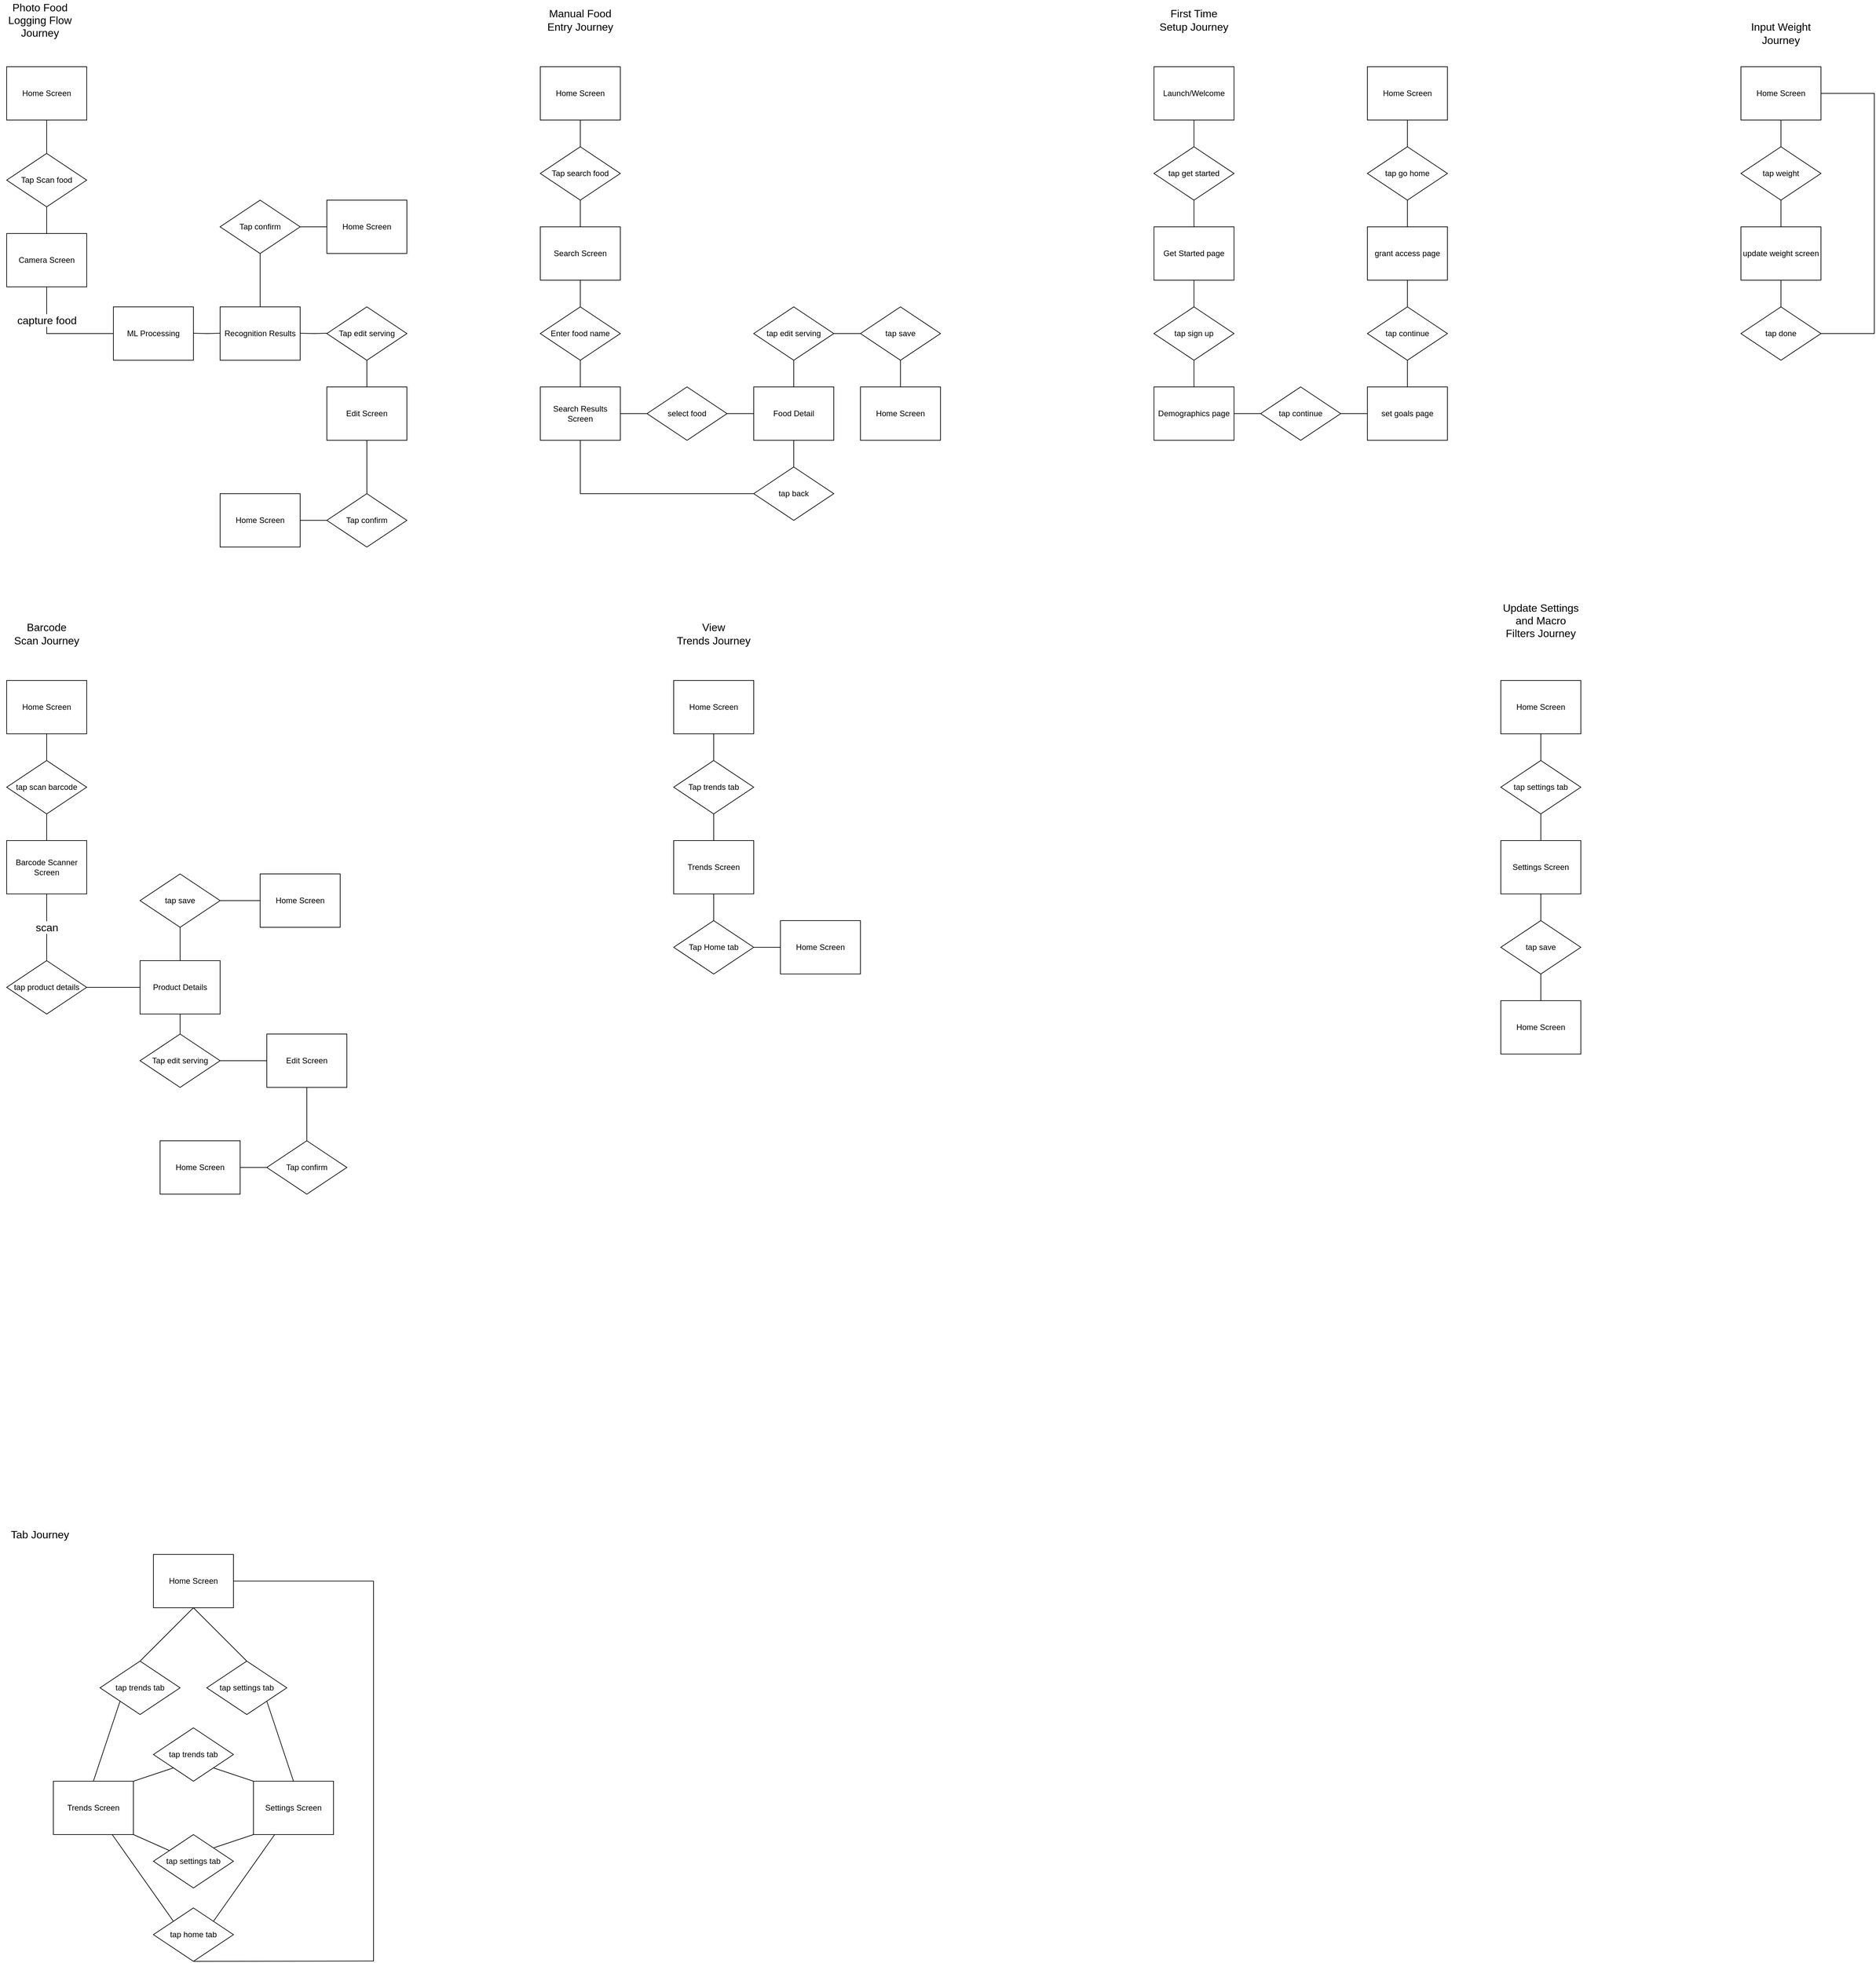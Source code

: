 <mxfile version="28.2.5">
  <diagram name="Page-1" id="edf60f1a-56cd-e834-aa8a-f176f3a09ee4">
    <mxGraphModel dx="2148" dy="2259" grid="1" gridSize="10" guides="1" tooltips="1" connect="1" arrows="1" fold="1" page="1" pageScale="1" pageWidth="1100" pageHeight="850" background="none" math="0" shadow="0">
      <root>
        <mxCell id="0" />
        <mxCell id="1" parent="0" />
        <mxCell id="I1qp1B10hW0mDUIW9-Jv-5" style="edgeStyle=orthogonalEdgeStyle;rounded=0;orthogonalLoop=1;jettySize=auto;html=1;exitX=0.5;exitY=1;exitDx=0;exitDy=0;entryX=0.5;entryY=0;entryDx=0;entryDy=0;endArrow=none;endFill=0;" edge="1" parent="1" source="0BhQRku9kcQ7Qq6cpFIh-1" target="I1qp1B10hW0mDUIW9-Jv-4">
          <mxGeometry relative="1" as="geometry" />
        </mxCell>
        <mxCell id="0BhQRku9kcQ7Qq6cpFIh-1" value="Home Screen" style="rounded=0;whiteSpace=wrap;html=1;" parent="1" vertex="1">
          <mxGeometry x="80" y="-720" width="120" height="80" as="geometry" />
        </mxCell>
        <mxCell id="0BhQRku9kcQ7Qq6cpFIh-3" value="&lt;font style=&quot;font-size: 16px;&quot;&gt;Photo Food Logging Flow Journey&lt;/font&gt;" style="text;html=1;align=center;verticalAlign=middle;whiteSpace=wrap;rounded=0;" parent="1" vertex="1">
          <mxGeometry x="70" y="-820" width="120" height="60" as="geometry" />
        </mxCell>
        <mxCell id="UQSMR9rfrxmfWVXOI2dR-3" value="Camera Screen" style="rounded=0;whiteSpace=wrap;html=1;" parent="1" vertex="1">
          <mxGeometry x="80" y="-470" width="120" height="80" as="geometry" />
        </mxCell>
        <mxCell id="UQSMR9rfrxmfWVXOI2dR-6" value="capture food" style="edgeStyle=orthogonalEdgeStyle;rounded=0;orthogonalLoop=1;jettySize=auto;html=1;exitX=0.5;exitY=1;exitDx=0;exitDy=0;entryX=0;entryY=0.5;entryDx=0;entryDy=0;fontSize=16;endArrow=none;endFill=0;" parent="1" source="UQSMR9rfrxmfWVXOI2dR-3" target="UQSMR9rfrxmfWVXOI2dR-7" edge="1">
          <mxGeometry x="-0.412" relative="1" as="geometry">
            <mxPoint x="139.5" y="-400" as="sourcePoint" />
            <mxPoint x="139.5" y="-360" as="targetPoint" />
            <mxPoint as="offset" />
          </mxGeometry>
        </mxCell>
        <mxCell id="UQSMR9rfrxmfWVXOI2dR-7" value="ML Processing" style="rounded=0;whiteSpace=wrap;html=1;" parent="1" vertex="1">
          <mxGeometry x="240" y="-360" width="120" height="80" as="geometry" />
        </mxCell>
        <mxCell id="I1qp1B10hW0mDUIW9-Jv-2" style="edgeStyle=orthogonalEdgeStyle;rounded=0;orthogonalLoop=1;jettySize=auto;html=1;exitX=0.5;exitY=0;exitDx=0;exitDy=0;entryX=0.5;entryY=1;entryDx=0;entryDy=0;endArrow=none;endFill=0;" edge="1" parent="1" source="UQSMR9rfrxmfWVXOI2dR-11" target="I1qp1B10hW0mDUIW9-Jv-1">
          <mxGeometry relative="1" as="geometry" />
        </mxCell>
        <mxCell id="UQSMR9rfrxmfWVXOI2dR-11" value="Recognition Results" style="rounded=0;whiteSpace=wrap;html=1;" parent="1" vertex="1">
          <mxGeometry x="400" y="-360" width="120" height="80" as="geometry" />
        </mxCell>
        <mxCell id="I1qp1B10hW0mDUIW9-Jv-8" style="edgeStyle=orthogonalEdgeStyle;rounded=0;orthogonalLoop=1;jettySize=auto;html=1;exitX=0.5;exitY=1;exitDx=0;exitDy=0;entryX=0.5;entryY=0;entryDx=0;entryDy=0;endArrow=none;endFill=0;" edge="1" parent="1" source="UQSMR9rfrxmfWVXOI2dR-12" target="UQSMR9rfrxmfWVXOI2dR-22">
          <mxGeometry relative="1" as="geometry" />
        </mxCell>
        <mxCell id="UQSMR9rfrxmfWVXOI2dR-12" value="Tap edit serving" style="rhombus;whiteSpace=wrap;html=1;" parent="1" vertex="1">
          <mxGeometry x="560" y="-360" width="120" height="80" as="geometry" />
        </mxCell>
        <mxCell id="UQSMR9rfrxmfWVXOI2dR-13" style="edgeStyle=orthogonalEdgeStyle;rounded=0;orthogonalLoop=1;jettySize=auto;html=1;exitX=1;exitY=0.5;exitDx=0;exitDy=0;entryX=0;entryY=0.5;entryDx=0;entryDy=0;endArrow=none;endFill=0;" parent="1" edge="1">
          <mxGeometry relative="1" as="geometry">
            <mxPoint x="360" y="-320.5" as="sourcePoint" />
            <mxPoint x="400" y="-320.5" as="targetPoint" />
          </mxGeometry>
        </mxCell>
        <mxCell id="UQSMR9rfrxmfWVXOI2dR-16" style="edgeStyle=orthogonalEdgeStyle;rounded=0;orthogonalLoop=1;jettySize=auto;html=1;exitX=1;exitY=0.5;exitDx=0;exitDy=0;entryX=0;entryY=0.5;entryDx=0;entryDy=0;endArrow=none;endFill=0;" parent="1" edge="1">
          <mxGeometry relative="1" as="geometry">
            <mxPoint x="520" y="-320.5" as="sourcePoint" />
            <mxPoint x="560" y="-320.5" as="targetPoint" />
          </mxGeometry>
        </mxCell>
        <mxCell id="UQSMR9rfrxmfWVXOI2dR-20" value="Home Screen" style="rounded=0;whiteSpace=wrap;html=1;" parent="1" vertex="1">
          <mxGeometry x="560" y="-520" width="120" height="80" as="geometry" />
        </mxCell>
        <mxCell id="I1qp1B10hW0mDUIW9-Jv-10" style="edgeStyle=orthogonalEdgeStyle;rounded=0;orthogonalLoop=1;jettySize=auto;html=1;exitX=0.5;exitY=1;exitDx=0;exitDy=0;entryX=0.5;entryY=0;entryDx=0;entryDy=0;endArrow=none;endFill=0;" edge="1" parent="1" source="UQSMR9rfrxmfWVXOI2dR-22" target="I1qp1B10hW0mDUIW9-Jv-9">
          <mxGeometry relative="1" as="geometry" />
        </mxCell>
        <mxCell id="UQSMR9rfrxmfWVXOI2dR-22" value="Edit Screen" style="rounded=0;whiteSpace=wrap;html=1;" parent="1" vertex="1">
          <mxGeometry x="560" y="-240" width="120" height="80" as="geometry" />
        </mxCell>
        <mxCell id="UQSMR9rfrxmfWVXOI2dR-31" value="Home Screen" style="rounded=0;whiteSpace=wrap;html=1;" parent="1" vertex="1">
          <mxGeometry x="400" y="-80" width="120" height="80" as="geometry" />
        </mxCell>
        <mxCell id="I1qp1B10hW0mDUIW9-Jv-13" style="edgeStyle=orthogonalEdgeStyle;rounded=0;orthogonalLoop=1;jettySize=auto;html=1;exitX=0.5;exitY=1;exitDx=0;exitDy=0;entryX=0.5;entryY=0;entryDx=0;entryDy=0;endArrow=none;endFill=0;" edge="1" parent="1" source="UQSMR9rfrxmfWVXOI2dR-36" target="I1qp1B10hW0mDUIW9-Jv-12">
          <mxGeometry relative="1" as="geometry" />
        </mxCell>
        <mxCell id="UQSMR9rfrxmfWVXOI2dR-36" value="Home Screen" style="rounded=0;whiteSpace=wrap;html=1;" parent="1" vertex="1">
          <mxGeometry x="880" y="-720" width="120" height="80" as="geometry" />
        </mxCell>
        <mxCell id="I1qp1B10hW0mDUIW9-Jv-17" style="edgeStyle=orthogonalEdgeStyle;rounded=0;orthogonalLoop=1;jettySize=auto;html=1;exitX=0.5;exitY=1;exitDx=0;exitDy=0;entryX=0.5;entryY=0;entryDx=0;entryDy=0;endArrow=none;endFill=0;" edge="1" parent="1" source="UQSMR9rfrxmfWVXOI2dR-38" target="I1qp1B10hW0mDUIW9-Jv-16">
          <mxGeometry relative="1" as="geometry" />
        </mxCell>
        <mxCell id="UQSMR9rfrxmfWVXOI2dR-38" value="Search Screen" style="rounded=0;whiteSpace=wrap;html=1;" parent="1" vertex="1">
          <mxGeometry x="880" y="-480" width="120" height="80" as="geometry" />
        </mxCell>
        <mxCell id="I1qp1B10hW0mDUIW9-Jv-22" style="edgeStyle=orthogonalEdgeStyle;rounded=0;orthogonalLoop=1;jettySize=auto;html=1;exitX=1;exitY=0.5;exitDx=0;exitDy=0;entryX=0;entryY=0.5;entryDx=0;entryDy=0;endArrow=none;endFill=0;" edge="1" parent="1" source="UQSMR9rfrxmfWVXOI2dR-43" target="I1qp1B10hW0mDUIW9-Jv-19">
          <mxGeometry relative="1" as="geometry" />
        </mxCell>
        <mxCell id="UQSMR9rfrxmfWVXOI2dR-43" value="Search Results Screen" style="rounded=0;whiteSpace=wrap;html=1;" parent="1" vertex="1">
          <mxGeometry x="880" y="-240" width="120" height="80" as="geometry" />
        </mxCell>
        <mxCell id="I1qp1B10hW0mDUIW9-Jv-25" style="edgeStyle=orthogonalEdgeStyle;rounded=0;orthogonalLoop=1;jettySize=auto;html=1;exitX=0.5;exitY=0;exitDx=0;exitDy=0;entryX=0.5;entryY=1;entryDx=0;entryDy=0;endArrow=none;endFill=0;" edge="1" parent="1" source="UQSMR9rfrxmfWVXOI2dR-44" target="I1qp1B10hW0mDUIW9-Jv-24">
          <mxGeometry relative="1" as="geometry" />
        </mxCell>
        <mxCell id="I1qp1B10hW0mDUIW9-Jv-29" style="edgeStyle=orthogonalEdgeStyle;rounded=0;orthogonalLoop=1;jettySize=auto;html=1;exitX=0.5;exitY=1;exitDx=0;exitDy=0;entryX=0.5;entryY=0;entryDx=0;entryDy=0;endArrow=none;endFill=0;" edge="1" parent="1" source="UQSMR9rfrxmfWVXOI2dR-44" target="I1qp1B10hW0mDUIW9-Jv-28">
          <mxGeometry relative="1" as="geometry" />
        </mxCell>
        <mxCell id="UQSMR9rfrxmfWVXOI2dR-44" value="Food Detail" style="rounded=0;whiteSpace=wrap;html=1;" parent="1" vertex="1">
          <mxGeometry x="1200" y="-240" width="120" height="80" as="geometry" />
        </mxCell>
        <mxCell id="UQSMR9rfrxmfWVXOI2dR-52" value="Home Screen" style="rounded=0;whiteSpace=wrap;html=1;" parent="1" vertex="1">
          <mxGeometry x="1360" y="-240" width="120" height="80" as="geometry" />
        </mxCell>
        <mxCell id="I1qp1B10hW0mDUIW9-Jv-27" style="edgeStyle=orthogonalEdgeStyle;rounded=0;orthogonalLoop=1;jettySize=auto;html=1;exitX=0.5;exitY=1;exitDx=0;exitDy=0;entryX=0.5;entryY=0;entryDx=0;entryDy=0;endArrow=none;endFill=0;" edge="1" parent="1" source="UQSMR9rfrxmfWVXOI2dR-66" target="UQSMR9rfrxmfWVXOI2dR-52">
          <mxGeometry relative="1" as="geometry" />
        </mxCell>
        <mxCell id="UQSMR9rfrxmfWVXOI2dR-66" value="tap save" style="rhombus;whiteSpace=wrap;html=1;" parent="1" vertex="1">
          <mxGeometry x="1360" y="-360" width="120" height="80" as="geometry" />
        </mxCell>
        <mxCell id="UQSMR9rfrxmfWVXOI2dR-71" value="&lt;font style=&quot;font-size: 16px;&quot;&gt;Manual Food Entry&amp;nbsp;&lt;/font&gt;&lt;span style=&quot;font-size: 16px;&quot;&gt;Journey&lt;/span&gt;" style="text;html=1;align=center;verticalAlign=middle;whiteSpace=wrap;rounded=0;" parent="1" vertex="1">
          <mxGeometry x="880" y="-820" width="120" height="60" as="geometry" />
        </mxCell>
        <mxCell id="I1qp1B10hW0mDUIW9-Jv-53" style="edgeStyle=orthogonalEdgeStyle;rounded=0;orthogonalLoop=1;jettySize=auto;html=1;exitX=0.5;exitY=1;exitDx=0;exitDy=0;entryX=0.5;entryY=0;entryDx=0;entryDy=0;endArrow=none;endFill=0;" edge="1" parent="1" source="UQSMR9rfrxmfWVXOI2dR-74" target="I1qp1B10hW0mDUIW9-Jv-52">
          <mxGeometry relative="1" as="geometry" />
        </mxCell>
        <mxCell id="UQSMR9rfrxmfWVXOI2dR-74" value="Home Screen" style="rounded=0;whiteSpace=wrap;html=1;" parent="1" vertex="1">
          <mxGeometry x="80" y="200" width="120" height="80" as="geometry" />
        </mxCell>
        <mxCell id="UQSMR9rfrxmfWVXOI2dR-80" value="scan" style="edgeStyle=orthogonalEdgeStyle;rounded=0;orthogonalLoop=1;jettySize=auto;html=1;exitX=0.5;exitY=1;exitDx=0;exitDy=0;entryX=0.5;entryY=0;entryDx=0;entryDy=0;fontSize=16;endArrow=none;endFill=0;" parent="1" source="UQSMR9rfrxmfWVXOI2dR-76" target="UQSMR9rfrxmfWVXOI2dR-77" edge="1">
          <mxGeometry relative="1" as="geometry" />
        </mxCell>
        <mxCell id="UQSMR9rfrxmfWVXOI2dR-76" value="Barcode Scanner Screen" style="rounded=0;whiteSpace=wrap;html=1;" parent="1" vertex="1">
          <mxGeometry x="80" y="440" width="120" height="80" as="geometry" />
        </mxCell>
        <mxCell id="I1qp1B10hW0mDUIW9-Jv-63" style="edgeStyle=orthogonalEdgeStyle;rounded=0;orthogonalLoop=1;jettySize=auto;html=1;exitX=1;exitY=0.5;exitDx=0;exitDy=0;entryX=0;entryY=0.5;entryDx=0;entryDy=0;endArrow=none;endFill=0;" edge="1" parent="1" source="UQSMR9rfrxmfWVXOI2dR-77" target="UQSMR9rfrxmfWVXOI2dR-82">
          <mxGeometry relative="1" as="geometry" />
        </mxCell>
        <mxCell id="UQSMR9rfrxmfWVXOI2dR-77" value="tap product details" style="rhombus;whiteSpace=wrap;html=1;" parent="1" vertex="1">
          <mxGeometry x="80" y="620" width="120" height="80" as="geometry" />
        </mxCell>
        <mxCell id="I1qp1B10hW0mDUIW9-Jv-66" style="edgeStyle=orthogonalEdgeStyle;rounded=0;orthogonalLoop=1;jettySize=auto;html=1;exitX=0.5;exitY=0;exitDx=0;exitDy=0;entryX=0.5;entryY=1;entryDx=0;entryDy=0;endArrow=none;endFill=0;" edge="1" parent="1" source="UQSMR9rfrxmfWVXOI2dR-82" target="I1qp1B10hW0mDUIW9-Jv-64">
          <mxGeometry relative="1" as="geometry" />
        </mxCell>
        <mxCell id="I1qp1B10hW0mDUIW9-Jv-74" style="edgeStyle=orthogonalEdgeStyle;rounded=0;orthogonalLoop=1;jettySize=auto;html=1;exitX=0.5;exitY=1;exitDx=0;exitDy=0;entryX=0.5;entryY=0;entryDx=0;entryDy=0;endArrow=none;endFill=0;" edge="1" parent="1" source="UQSMR9rfrxmfWVXOI2dR-82" target="I1qp1B10hW0mDUIW9-Jv-67">
          <mxGeometry relative="1" as="geometry" />
        </mxCell>
        <mxCell id="UQSMR9rfrxmfWVXOI2dR-82" value="Product Details" style="rounded=0;whiteSpace=wrap;html=1;" parent="1" vertex="1">
          <mxGeometry x="280" y="620" width="120" height="80" as="geometry" />
        </mxCell>
        <mxCell id="UQSMR9rfrxmfWVXOI2dR-87" value="Home Screen" style="rounded=0;whiteSpace=wrap;html=1;" parent="1" vertex="1">
          <mxGeometry x="460" y="490" width="120" height="80" as="geometry" />
        </mxCell>
        <mxCell id="UQSMR9rfrxmfWVXOI2dR-90" value="&lt;font style=&quot;font-size: 16px;&quot;&gt;Barcode Scan&amp;nbsp;&lt;/font&gt;&lt;span style=&quot;font-size: 16px;&quot;&gt;Journey&lt;/span&gt;" style="text;html=1;align=center;verticalAlign=middle;whiteSpace=wrap;rounded=0;" parent="1" vertex="1">
          <mxGeometry x="80" y="100" width="120" height="60" as="geometry" />
        </mxCell>
        <mxCell id="UQSMR9rfrxmfWVXOI2dR-91" value="&lt;font style=&quot;font-size: 16px;&quot;&gt;View Trends&amp;nbsp;&lt;/font&gt;&lt;span style=&quot;font-size: 16px;&quot;&gt;Journey&lt;/span&gt;" style="text;html=1;align=center;verticalAlign=middle;whiteSpace=wrap;rounded=0;" parent="1" vertex="1">
          <mxGeometry x="1080" y="100" width="120" height="60" as="geometry" />
        </mxCell>
        <mxCell id="I1qp1B10hW0mDUIW9-Jv-78" style="edgeStyle=orthogonalEdgeStyle;rounded=0;orthogonalLoop=1;jettySize=auto;html=1;exitX=0.5;exitY=1;exitDx=0;exitDy=0;entryX=0.5;entryY=0;entryDx=0;entryDy=0;endArrow=none;endFill=0;" edge="1" parent="1" source="UQSMR9rfrxmfWVXOI2dR-92" target="I1qp1B10hW0mDUIW9-Jv-76">
          <mxGeometry relative="1" as="geometry" />
        </mxCell>
        <mxCell id="UQSMR9rfrxmfWVXOI2dR-92" value="Home Screen" style="rounded=0;whiteSpace=wrap;html=1;" parent="1" vertex="1">
          <mxGeometry x="1080" y="200" width="120" height="80" as="geometry" />
        </mxCell>
        <mxCell id="UQSMR9rfrxmfWVXOI2dR-109" style="edgeStyle=orthogonalEdgeStyle;rounded=0;orthogonalLoop=1;jettySize=auto;html=1;exitX=0.5;exitY=1;exitDx=0;exitDy=0;entryX=0.5;entryY=0;entryDx=0;entryDy=0;endArrow=none;endFill=0;" parent="1" source="I1qp1B10hW0mDUIW9-Jv-31" target="UQSMR9rfrxmfWVXOI2dR-108" edge="1">
          <mxGeometry relative="1" as="geometry" />
        </mxCell>
        <mxCell id="UQSMR9rfrxmfWVXOI2dR-107" value="Launch/Welcome" style="rounded=0;whiteSpace=wrap;html=1;" parent="1" vertex="1">
          <mxGeometry x="1800" y="-720" width="120" height="80" as="geometry" />
        </mxCell>
        <mxCell id="I1qp1B10hW0mDUIW9-Jv-34" style="edgeStyle=orthogonalEdgeStyle;rounded=0;orthogonalLoop=1;jettySize=auto;html=1;exitX=0.5;exitY=1;exitDx=0;exitDy=0;entryX=0.5;entryY=0;entryDx=0;entryDy=0;endArrow=none;endFill=0;" edge="1" parent="1" source="UQSMR9rfrxmfWVXOI2dR-108" target="I1qp1B10hW0mDUIW9-Jv-33">
          <mxGeometry relative="1" as="geometry" />
        </mxCell>
        <mxCell id="UQSMR9rfrxmfWVXOI2dR-108" value="Get Started page" style="rounded=0;whiteSpace=wrap;html=1;" parent="1" vertex="1">
          <mxGeometry x="1800" y="-480" width="120" height="80" as="geometry" />
        </mxCell>
        <mxCell id="UQSMR9rfrxmfWVXOI2dR-110" value="&lt;font style=&quot;font-size: 16px;&quot;&gt;First Time Setup&amp;nbsp;&lt;/font&gt;&lt;span style=&quot;font-size: 16px;&quot;&gt;Journey&lt;/span&gt;" style="text;html=1;align=center;verticalAlign=middle;whiteSpace=wrap;rounded=0;" parent="1" vertex="1">
          <mxGeometry x="1800" y="-820" width="120" height="60" as="geometry" />
        </mxCell>
        <mxCell id="I1qp1B10hW0mDUIW9-Jv-37" style="edgeStyle=orthogonalEdgeStyle;rounded=0;orthogonalLoop=1;jettySize=auto;html=1;exitX=1;exitY=0.5;exitDx=0;exitDy=0;entryX=0;entryY=0.5;entryDx=0;entryDy=0;endArrow=none;endFill=0;" edge="1" parent="1" source="UQSMR9rfrxmfWVXOI2dR-113" target="I1qp1B10hW0mDUIW9-Jv-36">
          <mxGeometry relative="1" as="geometry" />
        </mxCell>
        <mxCell id="UQSMR9rfrxmfWVXOI2dR-113" value="Demographics page" style="rounded=0;whiteSpace=wrap;html=1;" parent="1" vertex="1">
          <mxGeometry x="1800" y="-240" width="120" height="80" as="geometry" />
        </mxCell>
        <mxCell id="UQSMR9rfrxmfWVXOI2dR-116" value="Home Screen" style="rounded=0;whiteSpace=wrap;html=1;" parent="1" vertex="1">
          <mxGeometry x="2120" y="-720" width="120" height="80" as="geometry" />
        </mxCell>
        <mxCell id="I1qp1B10hW0mDUIW9-Jv-82" style="edgeStyle=orthogonalEdgeStyle;rounded=0;orthogonalLoop=1;jettySize=auto;html=1;exitX=0.5;exitY=1;exitDx=0;exitDy=0;entryX=0.5;entryY=0;entryDx=0;entryDy=0;endArrow=none;endFill=0;" edge="1" parent="1" source="UQSMR9rfrxmfWVXOI2dR-122" target="I1qp1B10hW0mDUIW9-Jv-81">
          <mxGeometry relative="1" as="geometry" />
        </mxCell>
        <mxCell id="UQSMR9rfrxmfWVXOI2dR-122" value="Home Screen" style="rounded=0;whiteSpace=wrap;html=1;" parent="1" vertex="1">
          <mxGeometry x="2320" y="200" width="120" height="80" as="geometry" />
        </mxCell>
        <mxCell id="I1qp1B10hW0mDUIW9-Jv-85" style="edgeStyle=orthogonalEdgeStyle;rounded=0;orthogonalLoop=1;jettySize=auto;html=1;exitX=0.5;exitY=1;exitDx=0;exitDy=0;entryX=0.5;entryY=0;entryDx=0;entryDy=0;endArrow=none;endFill=0;" edge="1" parent="1" source="UQSMR9rfrxmfWVXOI2dR-123" target="I1qp1B10hW0mDUIW9-Jv-84">
          <mxGeometry relative="1" as="geometry" />
        </mxCell>
        <mxCell id="UQSMR9rfrxmfWVXOI2dR-123" value="Settings Screen" style="rounded=0;whiteSpace=wrap;html=1;" parent="1" vertex="1">
          <mxGeometry x="2320" y="440" width="120" height="80" as="geometry" />
        </mxCell>
        <mxCell id="vScw7BZMsx0DXDt9VXw1-1" value="&lt;font style=&quot;font-size: 16px;&quot;&gt;Update Settings and Macro Filters&amp;nbsp;&lt;/font&gt;&lt;span style=&quot;font-size: 16px;&quot;&gt;Journey&lt;/span&gt;" style="text;html=1;align=center;verticalAlign=middle;whiteSpace=wrap;rounded=0;" parent="1" vertex="1">
          <mxGeometry x="2320" y="80" width="120" height="60" as="geometry" />
        </mxCell>
        <mxCell id="vScw7BZMsx0DXDt9VXw1-3" value="&lt;span style=&quot;font-size: 16px;&quot;&gt;Input Weight Journey&lt;/span&gt;" style="text;html=1;align=center;verticalAlign=middle;whiteSpace=wrap;rounded=0;" parent="1" vertex="1">
          <mxGeometry x="2680" y="-800" width="120" height="60" as="geometry" />
        </mxCell>
        <mxCell id="I1qp1B10hW0mDUIW9-Jv-48" style="edgeStyle=orthogonalEdgeStyle;rounded=0;orthogonalLoop=1;jettySize=auto;html=1;exitX=0.5;exitY=1;exitDx=0;exitDy=0;entryX=0.5;entryY=0;entryDx=0;entryDy=0;endArrow=none;endFill=0;" edge="1" parent="1" source="vScw7BZMsx0DXDt9VXw1-4" target="I1qp1B10hW0mDUIW9-Jv-47">
          <mxGeometry relative="1" as="geometry" />
        </mxCell>
        <mxCell id="vScw7BZMsx0DXDt9VXw1-4" value="Home Screen" style="rounded=0;whiteSpace=wrap;html=1;" parent="1" vertex="1">
          <mxGeometry x="2680" y="-720" width="120" height="80" as="geometry" />
        </mxCell>
        <mxCell id="I1qp1B10hW0mDUIW9-Jv-50" style="edgeStyle=orthogonalEdgeStyle;rounded=0;orthogonalLoop=1;jettySize=auto;html=1;exitX=0.5;exitY=1;exitDx=0;exitDy=0;entryX=0.5;entryY=0;entryDx=0;entryDy=0;endArrow=none;endFill=0;" edge="1" parent="1" source="vScw7BZMsx0DXDt9VXw1-5" target="vScw7BZMsx0DXDt9VXw1-7">
          <mxGeometry relative="1" as="geometry" />
        </mxCell>
        <mxCell id="vScw7BZMsx0DXDt9VXw1-5" value="update weight screen" style="rounded=0;whiteSpace=wrap;html=1;" parent="1" vertex="1">
          <mxGeometry x="2680" y="-480" width="120" height="80" as="geometry" />
        </mxCell>
        <mxCell id="I1qp1B10hW0mDUIW9-Jv-51" style="edgeStyle=orthogonalEdgeStyle;rounded=0;orthogonalLoop=1;jettySize=auto;html=1;exitX=1;exitY=0.5;exitDx=0;exitDy=0;entryX=1;entryY=0.5;entryDx=0;entryDy=0;endArrow=none;endFill=0;" edge="1" parent="1" source="vScw7BZMsx0DXDt9VXw1-7" target="vScw7BZMsx0DXDt9VXw1-4">
          <mxGeometry relative="1" as="geometry">
            <Array as="points">
              <mxPoint x="2880" y="-320" />
              <mxPoint x="2880" y="-680" />
            </Array>
          </mxGeometry>
        </mxCell>
        <mxCell id="vScw7BZMsx0DXDt9VXw1-7" value="tap done" style="rhombus;whiteSpace=wrap;html=1;" parent="1" vertex="1">
          <mxGeometry x="2680" y="-360" width="120" height="80" as="geometry" />
        </mxCell>
        <mxCell id="G8SvL_4q9lL8_KrA8oXE-30" style="edgeStyle=none;shape=connector;rounded=0;orthogonalLoop=1;jettySize=auto;html=1;exitX=0.5;exitY=1;exitDx=0;exitDy=0;entryX=0.5;entryY=0;entryDx=0;entryDy=0;strokeColor=default;align=center;verticalAlign=middle;fontFamily=Helvetica;fontSize=11;fontColor=default;labelBackgroundColor=default;endArrow=none;" parent="1" source="G8SvL_4q9lL8_KrA8oXE-1" target="G8SvL_4q9lL8_KrA8oXE-6" edge="1">
          <mxGeometry relative="1" as="geometry" />
        </mxCell>
        <mxCell id="G8SvL_4q9lL8_KrA8oXE-34" style="edgeStyle=none;shape=connector;rounded=0;orthogonalLoop=1;jettySize=auto;html=1;exitX=0.5;exitY=1;exitDx=0;exitDy=0;entryX=0.5;entryY=0;entryDx=0;entryDy=0;strokeColor=default;align=center;verticalAlign=middle;fontFamily=Helvetica;fontSize=11;fontColor=default;labelBackgroundColor=default;endArrow=none;" parent="1" source="G8SvL_4q9lL8_KrA8oXE-1" target="G8SvL_4q9lL8_KrA8oXE-19" edge="1">
          <mxGeometry relative="1" as="geometry" />
        </mxCell>
        <mxCell id="G8SvL_4q9lL8_KrA8oXE-1" value="Home Screen" style="rounded=0;whiteSpace=wrap;html=1;" parent="1" vertex="1">
          <mxGeometry x="300" y="1510" width="120" height="80" as="geometry" />
        </mxCell>
        <mxCell id="G8SvL_4q9lL8_KrA8oXE-2" value="&lt;font style=&quot;font-size: 16px;&quot;&gt;Tab&amp;nbsp;&lt;/font&gt;&lt;span style=&quot;font-size: 16px;&quot;&gt;Journey&lt;/span&gt;" style="text;html=1;align=center;verticalAlign=middle;whiteSpace=wrap;rounded=0;" parent="1" vertex="1">
          <mxGeometry x="70" y="1450" width="120" height="60" as="geometry" />
        </mxCell>
        <mxCell id="G8SvL_4q9lL8_KrA8oXE-50" style="edgeStyle=none;shape=connector;rounded=0;orthogonalLoop=1;jettySize=auto;html=1;entryX=1;entryY=0;entryDx=0;entryDy=0;strokeColor=default;align=center;verticalAlign=middle;fontFamily=Helvetica;fontSize=11;fontColor=default;labelBackgroundColor=default;endArrow=none;" parent="1" source="G8SvL_4q9lL8_KrA8oXE-3" target="G8SvL_4q9lL8_KrA8oXE-49" edge="1">
          <mxGeometry relative="1" as="geometry" />
        </mxCell>
        <mxCell id="G8SvL_4q9lL8_KrA8oXE-3" value="Settings Screen" style="rounded=0;whiteSpace=wrap;html=1;" parent="1" vertex="1">
          <mxGeometry x="450" y="1850" width="120" height="80" as="geometry" />
        </mxCell>
        <mxCell id="G8SvL_4q9lL8_KrA8oXE-45" style="edgeStyle=none;shape=connector;rounded=0;orthogonalLoop=1;jettySize=auto;html=1;exitX=1;exitY=0;exitDx=0;exitDy=0;entryX=0;entryY=1;entryDx=0;entryDy=0;strokeColor=default;align=center;verticalAlign=middle;fontFamily=Helvetica;fontSize=11;fontColor=default;labelBackgroundColor=default;endArrow=none;" parent="1" source="G8SvL_4q9lL8_KrA8oXE-4" target="G8SvL_4q9lL8_KrA8oXE-41" edge="1">
          <mxGeometry relative="1" as="geometry" />
        </mxCell>
        <mxCell id="G8SvL_4q9lL8_KrA8oXE-47" style="edgeStyle=none;shape=connector;rounded=0;orthogonalLoop=1;jettySize=auto;html=1;exitX=1;exitY=1;exitDx=0;exitDy=0;strokeColor=default;align=center;verticalAlign=middle;fontFamily=Helvetica;fontSize=11;fontColor=default;labelBackgroundColor=default;endArrow=none;" parent="1" source="G8SvL_4q9lL8_KrA8oXE-4" target="G8SvL_4q9lL8_KrA8oXE-40" edge="1">
          <mxGeometry relative="1" as="geometry" />
        </mxCell>
        <mxCell id="G8SvL_4q9lL8_KrA8oXE-51" style="edgeStyle=none;shape=connector;rounded=0;orthogonalLoop=1;jettySize=auto;html=1;entryX=0;entryY=0;entryDx=0;entryDy=0;strokeColor=default;align=center;verticalAlign=middle;fontFamily=Helvetica;fontSize=11;fontColor=default;labelBackgroundColor=default;endArrow=none;" parent="1" source="G8SvL_4q9lL8_KrA8oXE-4" target="G8SvL_4q9lL8_KrA8oXE-49" edge="1">
          <mxGeometry relative="1" as="geometry" />
        </mxCell>
        <mxCell id="G8SvL_4q9lL8_KrA8oXE-4" value="Trends Screen" style="rounded=0;whiteSpace=wrap;html=1;" parent="1" vertex="1">
          <mxGeometry x="150" y="1850" width="120" height="80" as="geometry" />
        </mxCell>
        <mxCell id="G8SvL_4q9lL8_KrA8oXE-42" style="edgeStyle=none;shape=connector;rounded=0;orthogonalLoop=1;jettySize=auto;html=1;exitX=0;exitY=1;exitDx=0;exitDy=0;entryX=0.5;entryY=0;entryDx=0;entryDy=0;strokeColor=default;align=center;verticalAlign=middle;fontFamily=Helvetica;fontSize=11;fontColor=default;labelBackgroundColor=default;endArrow=none;" parent="1" source="G8SvL_4q9lL8_KrA8oXE-6" target="G8SvL_4q9lL8_KrA8oXE-4" edge="1">
          <mxGeometry relative="1" as="geometry" />
        </mxCell>
        <mxCell id="G8SvL_4q9lL8_KrA8oXE-6" value="tap trends tab" style="rhombus;whiteSpace=wrap;html=1;" parent="1" vertex="1">
          <mxGeometry x="220" y="1670" width="120" height="80" as="geometry" />
        </mxCell>
        <mxCell id="G8SvL_4q9lL8_KrA8oXE-44" style="edgeStyle=none;shape=connector;rounded=0;orthogonalLoop=1;jettySize=auto;html=1;exitX=1;exitY=1;exitDx=0;exitDy=0;entryX=0.5;entryY=0;entryDx=0;entryDy=0;strokeColor=default;align=center;verticalAlign=middle;fontFamily=Helvetica;fontSize=11;fontColor=default;labelBackgroundColor=default;endArrow=none;" parent="1" source="G8SvL_4q9lL8_KrA8oXE-19" target="G8SvL_4q9lL8_KrA8oXE-3" edge="1">
          <mxGeometry relative="1" as="geometry" />
        </mxCell>
        <mxCell id="G8SvL_4q9lL8_KrA8oXE-19" value="tap settings tab" style="rhombus;whiteSpace=wrap;html=1;" parent="1" vertex="1">
          <mxGeometry x="380" y="1670" width="120" height="80" as="geometry" />
        </mxCell>
        <mxCell id="G8SvL_4q9lL8_KrA8oXE-48" style="edgeStyle=none;shape=connector;rounded=0;orthogonalLoop=1;jettySize=auto;html=1;exitX=1;exitY=0;exitDx=0;exitDy=0;entryX=0;entryY=1;entryDx=0;entryDy=0;strokeColor=default;align=center;verticalAlign=middle;fontFamily=Helvetica;fontSize=11;fontColor=default;labelBackgroundColor=default;endArrow=none;" parent="1" source="G8SvL_4q9lL8_KrA8oXE-40" target="G8SvL_4q9lL8_KrA8oXE-3" edge="1">
          <mxGeometry relative="1" as="geometry" />
        </mxCell>
        <mxCell id="G8SvL_4q9lL8_KrA8oXE-40" value="tap settings tab" style="rhombus;whiteSpace=wrap;html=1;" parent="1" vertex="1">
          <mxGeometry x="300" y="1930" width="120" height="80" as="geometry" />
        </mxCell>
        <mxCell id="G8SvL_4q9lL8_KrA8oXE-46" style="edgeStyle=none;shape=connector;rounded=0;orthogonalLoop=1;jettySize=auto;html=1;exitX=1;exitY=1;exitDx=0;exitDy=0;entryX=0;entryY=0;entryDx=0;entryDy=0;strokeColor=default;align=center;verticalAlign=middle;fontFamily=Helvetica;fontSize=11;fontColor=default;labelBackgroundColor=default;endArrow=none;" parent="1" source="G8SvL_4q9lL8_KrA8oXE-41" target="G8SvL_4q9lL8_KrA8oXE-3" edge="1">
          <mxGeometry relative="1" as="geometry" />
        </mxCell>
        <mxCell id="G8SvL_4q9lL8_KrA8oXE-41" value="tap trends tab" style="rhombus;whiteSpace=wrap;html=1;" parent="1" vertex="1">
          <mxGeometry x="300" y="1770" width="120" height="80" as="geometry" />
        </mxCell>
        <mxCell id="G8SvL_4q9lL8_KrA8oXE-52" style="edgeStyle=none;shape=connector;rounded=0;orthogonalLoop=1;jettySize=auto;html=1;exitX=0.5;exitY=1;exitDx=0;exitDy=0;strokeColor=default;align=center;verticalAlign=middle;fontFamily=Helvetica;fontSize=11;fontColor=default;labelBackgroundColor=default;endArrow=none;" parent="1" source="G8SvL_4q9lL8_KrA8oXE-49" edge="1">
          <mxGeometry relative="1" as="geometry">
            <mxPoint x="630" y="2119.556" as="targetPoint" />
          </mxGeometry>
        </mxCell>
        <mxCell id="G8SvL_4q9lL8_KrA8oXE-49" value="tap home tab" style="rhombus;whiteSpace=wrap;html=1;" parent="1" vertex="1">
          <mxGeometry x="300" y="2040" width="120" height="80" as="geometry" />
        </mxCell>
        <mxCell id="G8SvL_4q9lL8_KrA8oXE-53" value="" style="endArrow=none;html=1;rounded=0;strokeColor=default;align=center;verticalAlign=middle;fontFamily=Helvetica;fontSize=11;fontColor=default;labelBackgroundColor=default;" parent="1" edge="1">
          <mxGeometry width="50" height="50" relative="1" as="geometry">
            <mxPoint x="630" y="2120" as="sourcePoint" />
            <mxPoint x="630" y="1550" as="targetPoint" />
          </mxGeometry>
        </mxCell>
        <mxCell id="G8SvL_4q9lL8_KrA8oXE-54" value="" style="endArrow=none;html=1;rounded=0;strokeColor=default;align=center;verticalAlign=middle;fontFamily=Helvetica;fontSize=11;fontColor=default;labelBackgroundColor=default;" parent="1" edge="1">
          <mxGeometry width="50" height="50" relative="1" as="geometry">
            <mxPoint x="420" y="1550" as="sourcePoint" />
            <mxPoint x="630" y="1550" as="targetPoint" />
          </mxGeometry>
        </mxCell>
        <mxCell id="I1qp1B10hW0mDUIW9-Jv-3" style="edgeStyle=orthogonalEdgeStyle;rounded=0;orthogonalLoop=1;jettySize=auto;html=1;exitX=1;exitY=0.5;exitDx=0;exitDy=0;entryX=0;entryY=0.5;entryDx=0;entryDy=0;endArrow=none;endFill=0;" edge="1" parent="1" source="I1qp1B10hW0mDUIW9-Jv-1" target="UQSMR9rfrxmfWVXOI2dR-20">
          <mxGeometry relative="1" as="geometry" />
        </mxCell>
        <mxCell id="I1qp1B10hW0mDUIW9-Jv-1" value="Tap confirm" style="rhombus;whiteSpace=wrap;html=1;" vertex="1" parent="1">
          <mxGeometry x="400" y="-520" width="120" height="80" as="geometry" />
        </mxCell>
        <mxCell id="I1qp1B10hW0mDUIW9-Jv-6" style="edgeStyle=orthogonalEdgeStyle;rounded=0;orthogonalLoop=1;jettySize=auto;html=1;exitX=0.5;exitY=1;exitDx=0;exitDy=0;entryX=0.5;entryY=0;entryDx=0;entryDy=0;endArrow=none;endFill=0;" edge="1" parent="1" source="I1qp1B10hW0mDUIW9-Jv-4" target="UQSMR9rfrxmfWVXOI2dR-3">
          <mxGeometry relative="1" as="geometry" />
        </mxCell>
        <mxCell id="I1qp1B10hW0mDUIW9-Jv-4" value="Tap Scan food" style="rhombus;whiteSpace=wrap;html=1;" vertex="1" parent="1">
          <mxGeometry x="80" y="-590" width="120" height="80" as="geometry" />
        </mxCell>
        <mxCell id="I1qp1B10hW0mDUIW9-Jv-11" style="edgeStyle=orthogonalEdgeStyle;rounded=0;orthogonalLoop=1;jettySize=auto;html=1;exitX=0;exitY=0.5;exitDx=0;exitDy=0;entryX=1;entryY=0.5;entryDx=0;entryDy=0;endArrow=none;endFill=0;" edge="1" parent="1" source="I1qp1B10hW0mDUIW9-Jv-9" target="UQSMR9rfrxmfWVXOI2dR-31">
          <mxGeometry relative="1" as="geometry" />
        </mxCell>
        <mxCell id="I1qp1B10hW0mDUIW9-Jv-9" value="Tap confirm" style="rhombus;whiteSpace=wrap;html=1;" vertex="1" parent="1">
          <mxGeometry x="560" y="-80" width="120" height="80" as="geometry" />
        </mxCell>
        <mxCell id="I1qp1B10hW0mDUIW9-Jv-14" style="edgeStyle=orthogonalEdgeStyle;rounded=0;orthogonalLoop=1;jettySize=auto;html=1;exitX=0.5;exitY=1;exitDx=0;exitDy=0;endArrow=none;endFill=0;" edge="1" parent="1" source="I1qp1B10hW0mDUIW9-Jv-12" target="UQSMR9rfrxmfWVXOI2dR-38">
          <mxGeometry relative="1" as="geometry" />
        </mxCell>
        <mxCell id="I1qp1B10hW0mDUIW9-Jv-12" value="Tap search food" style="rhombus;whiteSpace=wrap;html=1;" vertex="1" parent="1">
          <mxGeometry x="880" y="-600" width="120" height="80" as="geometry" />
        </mxCell>
        <mxCell id="I1qp1B10hW0mDUIW9-Jv-18" style="edgeStyle=orthogonalEdgeStyle;rounded=0;orthogonalLoop=1;jettySize=auto;html=1;exitX=0.5;exitY=1;exitDx=0;exitDy=0;entryX=0.5;entryY=0;entryDx=0;entryDy=0;endArrow=none;endFill=0;" edge="1" parent="1" source="I1qp1B10hW0mDUIW9-Jv-16" target="UQSMR9rfrxmfWVXOI2dR-43">
          <mxGeometry relative="1" as="geometry" />
        </mxCell>
        <mxCell id="I1qp1B10hW0mDUIW9-Jv-16" value="Enter food name" style="rhombus;whiteSpace=wrap;html=1;" vertex="1" parent="1">
          <mxGeometry x="880" y="-360" width="120" height="80" as="geometry" />
        </mxCell>
        <mxCell id="I1qp1B10hW0mDUIW9-Jv-23" style="edgeStyle=orthogonalEdgeStyle;rounded=0;orthogonalLoop=1;jettySize=auto;html=1;exitX=1;exitY=0.5;exitDx=0;exitDy=0;entryX=0;entryY=0.5;entryDx=0;entryDy=0;endArrow=none;endFill=0;" edge="1" parent="1" source="I1qp1B10hW0mDUIW9-Jv-19" target="UQSMR9rfrxmfWVXOI2dR-44">
          <mxGeometry relative="1" as="geometry" />
        </mxCell>
        <mxCell id="I1qp1B10hW0mDUIW9-Jv-19" value="select food" style="rhombus;whiteSpace=wrap;html=1;" vertex="1" parent="1">
          <mxGeometry x="1040" y="-240" width="120" height="80" as="geometry" />
        </mxCell>
        <mxCell id="I1qp1B10hW0mDUIW9-Jv-26" style="edgeStyle=orthogonalEdgeStyle;rounded=0;orthogonalLoop=1;jettySize=auto;html=1;exitX=1;exitY=0.5;exitDx=0;exitDy=0;entryX=0;entryY=0.5;entryDx=0;entryDy=0;endArrow=none;endFill=0;" edge="1" parent="1" source="I1qp1B10hW0mDUIW9-Jv-24" target="UQSMR9rfrxmfWVXOI2dR-66">
          <mxGeometry relative="1" as="geometry" />
        </mxCell>
        <mxCell id="I1qp1B10hW0mDUIW9-Jv-24" value="tap edit serving" style="rhombus;whiteSpace=wrap;html=1;" vertex="1" parent="1">
          <mxGeometry x="1200" y="-360" width="120" height="80" as="geometry" />
        </mxCell>
        <mxCell id="I1qp1B10hW0mDUIW9-Jv-30" style="edgeStyle=orthogonalEdgeStyle;rounded=0;orthogonalLoop=1;jettySize=auto;html=1;exitX=0;exitY=0.5;exitDx=0;exitDy=0;entryX=0.5;entryY=1;entryDx=0;entryDy=0;endArrow=none;endFill=0;" edge="1" parent="1" source="I1qp1B10hW0mDUIW9-Jv-28" target="UQSMR9rfrxmfWVXOI2dR-43">
          <mxGeometry relative="1" as="geometry" />
        </mxCell>
        <mxCell id="I1qp1B10hW0mDUIW9-Jv-28" value="tap back" style="rhombus;whiteSpace=wrap;html=1;" vertex="1" parent="1">
          <mxGeometry x="1200" y="-120" width="120" height="80" as="geometry" />
        </mxCell>
        <mxCell id="I1qp1B10hW0mDUIW9-Jv-62" style="edgeStyle=orthogonalEdgeStyle;rounded=0;orthogonalLoop=1;jettySize=auto;html=1;exitX=0.5;exitY=0;exitDx=0;exitDy=0;entryX=0.5;entryY=1;entryDx=0;entryDy=0;endArrow=none;endFill=0;" edge="1" parent="1" source="I1qp1B10hW0mDUIW9-Jv-31" target="UQSMR9rfrxmfWVXOI2dR-107">
          <mxGeometry relative="1" as="geometry" />
        </mxCell>
        <mxCell id="I1qp1B10hW0mDUIW9-Jv-31" value="tap get started" style="rhombus;whiteSpace=wrap;html=1;" vertex="1" parent="1">
          <mxGeometry x="1800" y="-600" width="120" height="80" as="geometry" />
        </mxCell>
        <mxCell id="I1qp1B10hW0mDUIW9-Jv-35" style="edgeStyle=orthogonalEdgeStyle;rounded=0;orthogonalLoop=1;jettySize=auto;html=1;exitX=0.5;exitY=1;exitDx=0;exitDy=0;entryX=0.5;entryY=0;entryDx=0;entryDy=0;endArrow=none;endFill=0;" edge="1" parent="1" source="I1qp1B10hW0mDUIW9-Jv-33" target="UQSMR9rfrxmfWVXOI2dR-113">
          <mxGeometry relative="1" as="geometry" />
        </mxCell>
        <mxCell id="I1qp1B10hW0mDUIW9-Jv-33" value="tap sign up" style="rhombus;whiteSpace=wrap;html=1;" vertex="1" parent="1">
          <mxGeometry x="1800" y="-360" width="120" height="80" as="geometry" />
        </mxCell>
        <mxCell id="I1qp1B10hW0mDUIW9-Jv-39" style="edgeStyle=orthogonalEdgeStyle;rounded=0;orthogonalLoop=1;jettySize=auto;html=1;exitX=1;exitY=0.5;exitDx=0;exitDy=0;entryX=0;entryY=0.5;entryDx=0;entryDy=0;endArrow=none;endFill=0;" edge="1" parent="1" source="I1qp1B10hW0mDUIW9-Jv-36" target="I1qp1B10hW0mDUIW9-Jv-38">
          <mxGeometry relative="1" as="geometry" />
        </mxCell>
        <mxCell id="I1qp1B10hW0mDUIW9-Jv-36" value="tap continue" style="rhombus;whiteSpace=wrap;html=1;" vertex="1" parent="1">
          <mxGeometry x="1960" y="-240" width="120" height="80" as="geometry" />
        </mxCell>
        <mxCell id="I1qp1B10hW0mDUIW9-Jv-43" style="edgeStyle=orthogonalEdgeStyle;rounded=0;orthogonalLoop=1;jettySize=auto;html=1;exitX=0.5;exitY=0;exitDx=0;exitDy=0;entryX=0.5;entryY=1;entryDx=0;entryDy=0;endArrow=none;endFill=0;" edge="1" parent="1" source="I1qp1B10hW0mDUIW9-Jv-38" target="I1qp1B10hW0mDUIW9-Jv-41">
          <mxGeometry relative="1" as="geometry" />
        </mxCell>
        <mxCell id="I1qp1B10hW0mDUIW9-Jv-38" value="set goals page" style="rounded=0;whiteSpace=wrap;html=1;" vertex="1" parent="1">
          <mxGeometry x="2120" y="-240" width="120" height="80" as="geometry" />
        </mxCell>
        <mxCell id="I1qp1B10hW0mDUIW9-Jv-44" style="edgeStyle=orthogonalEdgeStyle;rounded=0;orthogonalLoop=1;jettySize=auto;html=1;exitX=0.5;exitY=0;exitDx=0;exitDy=0;entryX=0.5;entryY=1;entryDx=0;entryDy=0;endArrow=none;endFill=0;" edge="1" parent="1" source="I1qp1B10hW0mDUIW9-Jv-41" target="I1qp1B10hW0mDUIW9-Jv-42">
          <mxGeometry relative="1" as="geometry" />
        </mxCell>
        <mxCell id="I1qp1B10hW0mDUIW9-Jv-41" value="tap continue" style="rhombus;whiteSpace=wrap;html=1;" vertex="1" parent="1">
          <mxGeometry x="2120" y="-360" width="120" height="80" as="geometry" />
        </mxCell>
        <mxCell id="I1qp1B10hW0mDUIW9-Jv-61" style="edgeStyle=orthogonalEdgeStyle;rounded=0;orthogonalLoop=1;jettySize=auto;html=1;exitX=0.5;exitY=0;exitDx=0;exitDy=0;entryX=0.5;entryY=1;entryDx=0;entryDy=0;endArrow=none;endFill=0;" edge="1" parent="1" source="I1qp1B10hW0mDUIW9-Jv-42" target="I1qp1B10hW0mDUIW9-Jv-45">
          <mxGeometry relative="1" as="geometry" />
        </mxCell>
        <mxCell id="I1qp1B10hW0mDUIW9-Jv-42" value="grant access page" style="rounded=0;whiteSpace=wrap;html=1;" vertex="1" parent="1">
          <mxGeometry x="2120" y="-480" width="120" height="80" as="geometry" />
        </mxCell>
        <mxCell id="I1qp1B10hW0mDUIW9-Jv-46" style="edgeStyle=orthogonalEdgeStyle;rounded=0;orthogonalLoop=1;jettySize=auto;html=1;exitX=0.5;exitY=0;exitDx=0;exitDy=0;entryX=0.5;entryY=1;entryDx=0;entryDy=0;endArrow=none;endFill=0;" edge="1" parent="1" source="I1qp1B10hW0mDUIW9-Jv-45" target="UQSMR9rfrxmfWVXOI2dR-116">
          <mxGeometry relative="1" as="geometry" />
        </mxCell>
        <mxCell id="I1qp1B10hW0mDUIW9-Jv-45" value="tap go home" style="rhombus;whiteSpace=wrap;html=1;" vertex="1" parent="1">
          <mxGeometry x="2120" y="-600" width="120" height="80" as="geometry" />
        </mxCell>
        <mxCell id="I1qp1B10hW0mDUIW9-Jv-49" style="edgeStyle=orthogonalEdgeStyle;rounded=0;orthogonalLoop=1;jettySize=auto;html=1;exitX=0.5;exitY=1;exitDx=0;exitDy=0;entryX=0.5;entryY=0;entryDx=0;entryDy=0;endArrow=none;endFill=0;" edge="1" parent="1" source="I1qp1B10hW0mDUIW9-Jv-47" target="vScw7BZMsx0DXDt9VXw1-5">
          <mxGeometry relative="1" as="geometry" />
        </mxCell>
        <mxCell id="I1qp1B10hW0mDUIW9-Jv-47" value="tap weight" style="rhombus;whiteSpace=wrap;html=1;" vertex="1" parent="1">
          <mxGeometry x="2680" y="-600" width="120" height="80" as="geometry" />
        </mxCell>
        <mxCell id="I1qp1B10hW0mDUIW9-Jv-54" style="edgeStyle=orthogonalEdgeStyle;rounded=0;orthogonalLoop=1;jettySize=auto;html=1;exitX=0.5;exitY=1;exitDx=0;exitDy=0;entryX=0.5;entryY=0;entryDx=0;entryDy=0;endArrow=none;endFill=0;" edge="1" parent="1" source="I1qp1B10hW0mDUIW9-Jv-52" target="UQSMR9rfrxmfWVXOI2dR-76">
          <mxGeometry relative="1" as="geometry" />
        </mxCell>
        <mxCell id="I1qp1B10hW0mDUIW9-Jv-52" value="tap scan barcode" style="rhombus;whiteSpace=wrap;html=1;" vertex="1" parent="1">
          <mxGeometry x="80" y="320" width="120" height="80" as="geometry" />
        </mxCell>
        <mxCell id="I1qp1B10hW0mDUIW9-Jv-65" style="edgeStyle=orthogonalEdgeStyle;rounded=0;orthogonalLoop=1;jettySize=auto;html=1;exitX=1;exitY=0.5;exitDx=0;exitDy=0;endArrow=none;endFill=0;" edge="1" parent="1" source="I1qp1B10hW0mDUIW9-Jv-64" target="UQSMR9rfrxmfWVXOI2dR-87">
          <mxGeometry relative="1" as="geometry" />
        </mxCell>
        <mxCell id="I1qp1B10hW0mDUIW9-Jv-64" value="tap save" style="rhombus;whiteSpace=wrap;html=1;" vertex="1" parent="1">
          <mxGeometry x="280" y="490" width="120" height="80" as="geometry" />
        </mxCell>
        <mxCell id="I1qp1B10hW0mDUIW9-Jv-73" style="edgeStyle=orthogonalEdgeStyle;rounded=0;orthogonalLoop=1;jettySize=auto;html=1;exitX=1;exitY=0.5;exitDx=0;exitDy=0;entryX=0;entryY=0.5;entryDx=0;entryDy=0;endArrow=none;endFill=0;" edge="1" parent="1" source="I1qp1B10hW0mDUIW9-Jv-67" target="I1qp1B10hW0mDUIW9-Jv-69">
          <mxGeometry relative="1" as="geometry" />
        </mxCell>
        <mxCell id="I1qp1B10hW0mDUIW9-Jv-67" value="Tap edit serving" style="rhombus;whiteSpace=wrap;html=1;" vertex="1" parent="1">
          <mxGeometry x="280" y="730" width="120" height="80" as="geometry" />
        </mxCell>
        <mxCell id="I1qp1B10hW0mDUIW9-Jv-68" style="edgeStyle=orthogonalEdgeStyle;rounded=0;orthogonalLoop=1;jettySize=auto;html=1;exitX=0.5;exitY=1;exitDx=0;exitDy=0;entryX=0.5;entryY=0;entryDx=0;entryDy=0;endArrow=none;endFill=0;" edge="1" source="I1qp1B10hW0mDUIW9-Jv-69" target="I1qp1B10hW0mDUIW9-Jv-72" parent="1">
          <mxGeometry relative="1" as="geometry" />
        </mxCell>
        <mxCell id="I1qp1B10hW0mDUIW9-Jv-69" value="Edit Screen" style="rounded=0;whiteSpace=wrap;html=1;" vertex="1" parent="1">
          <mxGeometry x="470" y="730" width="120" height="80" as="geometry" />
        </mxCell>
        <mxCell id="I1qp1B10hW0mDUIW9-Jv-70" value="Home Screen" style="rounded=0;whiteSpace=wrap;html=1;" vertex="1" parent="1">
          <mxGeometry x="310" y="890" width="120" height="80" as="geometry" />
        </mxCell>
        <mxCell id="I1qp1B10hW0mDUIW9-Jv-71" style="edgeStyle=orthogonalEdgeStyle;rounded=0;orthogonalLoop=1;jettySize=auto;html=1;exitX=0;exitY=0.5;exitDx=0;exitDy=0;entryX=1;entryY=0.5;entryDx=0;entryDy=0;endArrow=none;endFill=0;" edge="1" source="I1qp1B10hW0mDUIW9-Jv-72" target="I1qp1B10hW0mDUIW9-Jv-70" parent="1">
          <mxGeometry relative="1" as="geometry" />
        </mxCell>
        <mxCell id="I1qp1B10hW0mDUIW9-Jv-72" value="Tap confirm" style="rhombus;whiteSpace=wrap;html=1;" vertex="1" parent="1">
          <mxGeometry x="470" y="890" width="120" height="80" as="geometry" />
        </mxCell>
        <mxCell id="I1qp1B10hW0mDUIW9-Jv-80" style="edgeStyle=orthogonalEdgeStyle;rounded=0;orthogonalLoop=1;jettySize=auto;html=1;exitX=0.5;exitY=1;exitDx=0;exitDy=0;entryX=0.5;entryY=0;entryDx=0;entryDy=0;endArrow=none;endFill=0;" edge="1" parent="1" source="I1qp1B10hW0mDUIW9-Jv-76" target="I1qp1B10hW0mDUIW9-Jv-79">
          <mxGeometry relative="1" as="geometry" />
        </mxCell>
        <mxCell id="I1qp1B10hW0mDUIW9-Jv-76" value="Tap trends tab" style="rhombus;whiteSpace=wrap;html=1;" vertex="1" parent="1">
          <mxGeometry x="1080" y="320" width="120" height="80" as="geometry" />
        </mxCell>
        <mxCell id="I1qp1B10hW0mDUIW9-Jv-92" style="edgeStyle=orthogonalEdgeStyle;rounded=0;orthogonalLoop=1;jettySize=auto;html=1;exitX=0.5;exitY=1;exitDx=0;exitDy=0;entryX=0.5;entryY=0;entryDx=0;entryDy=0;endArrow=none;endFill=0;" edge="1" parent="1" source="I1qp1B10hW0mDUIW9-Jv-79" target="I1qp1B10hW0mDUIW9-Jv-91">
          <mxGeometry relative="1" as="geometry" />
        </mxCell>
        <mxCell id="I1qp1B10hW0mDUIW9-Jv-79" value="Trends Screen" style="rounded=0;whiteSpace=wrap;html=1;" vertex="1" parent="1">
          <mxGeometry x="1080" y="440" width="120" height="80" as="geometry" />
        </mxCell>
        <mxCell id="I1qp1B10hW0mDUIW9-Jv-83" style="edgeStyle=orthogonalEdgeStyle;rounded=0;orthogonalLoop=1;jettySize=auto;html=1;exitX=0.5;exitY=1;exitDx=0;exitDy=0;entryX=0.5;entryY=0;entryDx=0;entryDy=0;endArrow=none;endFill=0;" edge="1" parent="1" source="I1qp1B10hW0mDUIW9-Jv-81" target="UQSMR9rfrxmfWVXOI2dR-123">
          <mxGeometry relative="1" as="geometry" />
        </mxCell>
        <mxCell id="I1qp1B10hW0mDUIW9-Jv-81" value="tap settings tab" style="rhombus;whiteSpace=wrap;html=1;" vertex="1" parent="1">
          <mxGeometry x="2320" y="320" width="120" height="80" as="geometry" />
        </mxCell>
        <mxCell id="I1qp1B10hW0mDUIW9-Jv-90" style="edgeStyle=orthogonalEdgeStyle;rounded=0;orthogonalLoop=1;jettySize=auto;html=1;exitX=0.5;exitY=1;exitDx=0;exitDy=0;entryX=0.5;entryY=0;entryDx=0;entryDy=0;endArrow=none;endFill=0;" edge="1" parent="1" source="I1qp1B10hW0mDUIW9-Jv-84" target="I1qp1B10hW0mDUIW9-Jv-89">
          <mxGeometry relative="1" as="geometry" />
        </mxCell>
        <mxCell id="I1qp1B10hW0mDUIW9-Jv-84" value="tap save" style="rhombus;whiteSpace=wrap;html=1;" vertex="1" parent="1">
          <mxGeometry x="2320" y="560" width="120" height="80" as="geometry" />
        </mxCell>
        <mxCell id="I1qp1B10hW0mDUIW9-Jv-89" value="Home Screen" style="rounded=0;whiteSpace=wrap;html=1;" vertex="1" parent="1">
          <mxGeometry x="2320" y="680" width="120" height="80" as="geometry" />
        </mxCell>
        <mxCell id="I1qp1B10hW0mDUIW9-Jv-94" style="edgeStyle=orthogonalEdgeStyle;rounded=0;orthogonalLoop=1;jettySize=auto;html=1;exitX=1;exitY=0.5;exitDx=0;exitDy=0;entryX=0;entryY=0.5;entryDx=0;entryDy=0;endArrow=none;endFill=0;" edge="1" parent="1" source="I1qp1B10hW0mDUIW9-Jv-91" target="I1qp1B10hW0mDUIW9-Jv-93">
          <mxGeometry relative="1" as="geometry" />
        </mxCell>
        <mxCell id="I1qp1B10hW0mDUIW9-Jv-91" value="Tap Home tab" style="rhombus;whiteSpace=wrap;html=1;" vertex="1" parent="1">
          <mxGeometry x="1080" y="560" width="120" height="80" as="geometry" />
        </mxCell>
        <mxCell id="I1qp1B10hW0mDUIW9-Jv-93" value="Home Screen" style="rounded=0;whiteSpace=wrap;html=1;" vertex="1" parent="1">
          <mxGeometry x="1240" y="560" width="120" height="80" as="geometry" />
        </mxCell>
      </root>
    </mxGraphModel>
  </diagram>
</mxfile>
